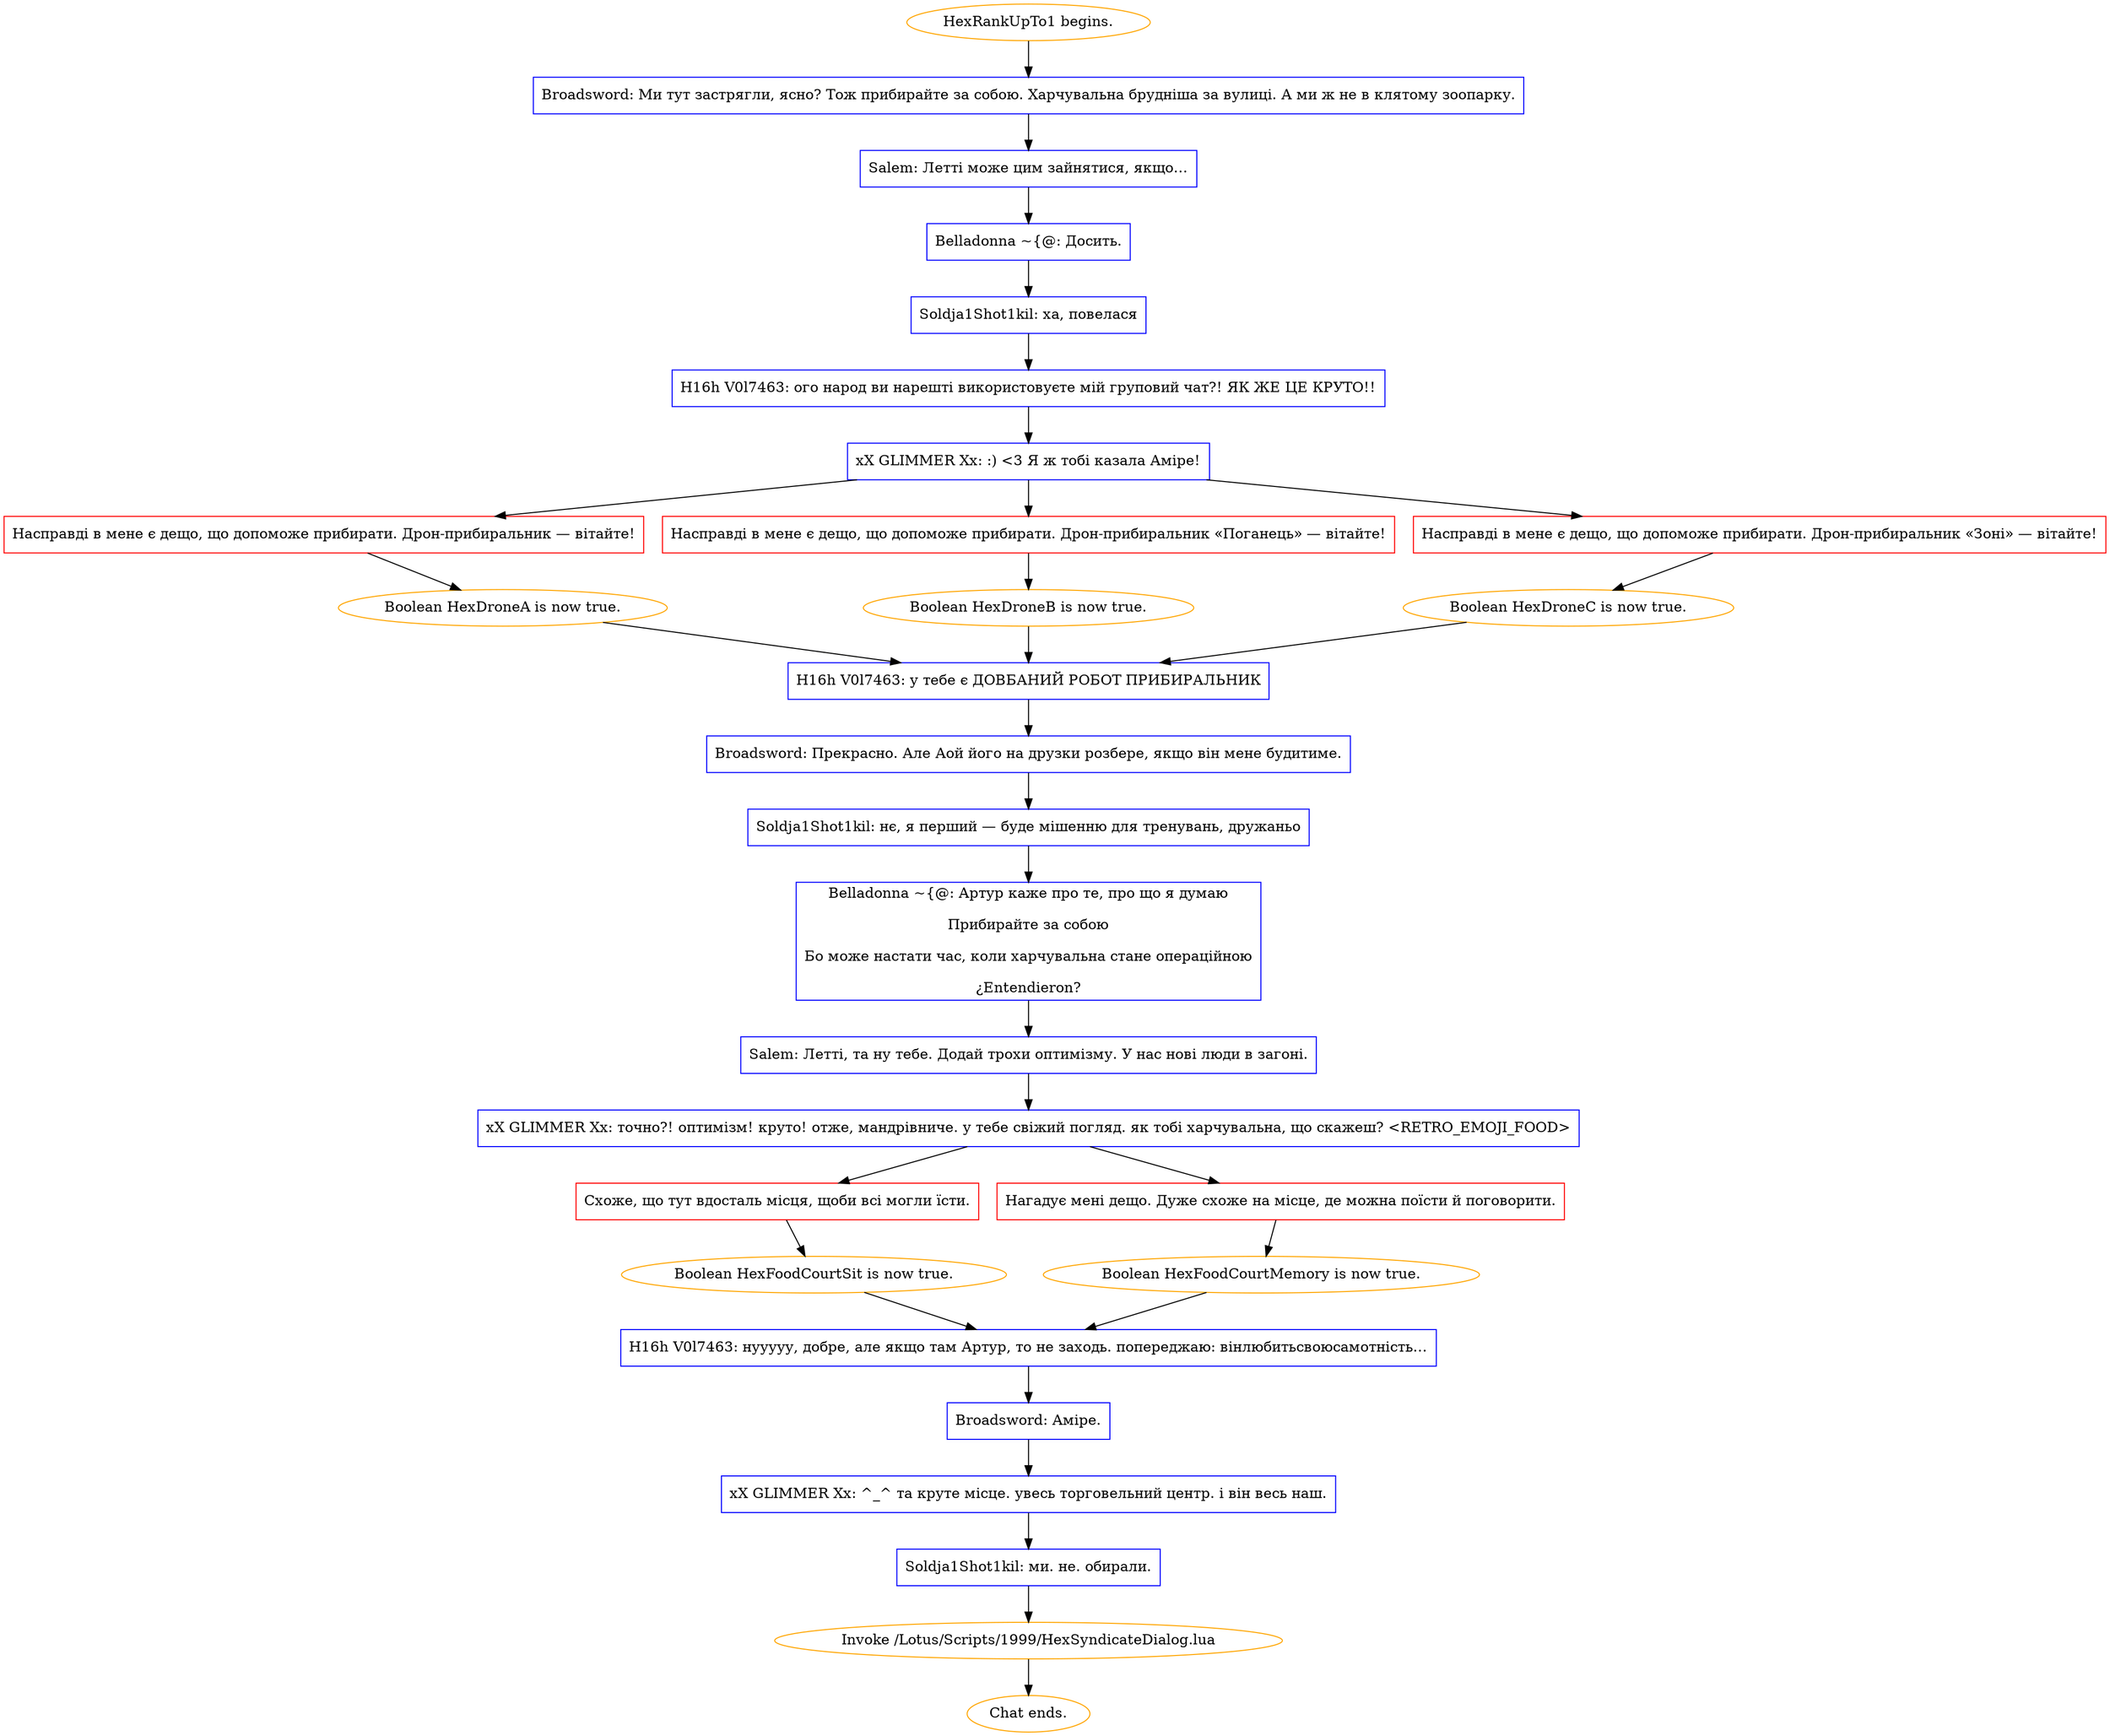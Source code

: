 digraph {
	"HexRankUpTo1 begins." [color=orange];
		"HexRankUpTo1 begins." -> j4103179291;
	j4103179291 [label="Broadsword: Ми тут застрягли, ясно? Тож прибирайте за собою. Харчувальна брудніша за вулиці. А ми ж не в клятому зоопарку.",shape=box,color=blue];
		j4103179291 -> j1993551709;
	j1993551709 [label="Salem: Летті може цим зайнятися, якщо…",shape=box,color=blue];
		j1993551709 -> j1148135639;
	j1148135639 [label="Belladonna ~{@: Досить.",shape=box,color=blue];
		j1148135639 -> j625548232;
	j625548232 [label="Soldja1Shot1kil: ха, повелася",shape=box,color=blue];
		j625548232 -> j239025723;
	j239025723 [label="H16h V0l7463: ого народ ви нарешті використовуєте мій груповий чат?! ЯК ЖЕ ЦЕ КРУТО!!",shape=box,color=blue];
		j239025723 -> j1774510722;
	j1774510722 [label="xX GLIMMER Xx: :) <3 Я ж тобі казала Аміре!",shape=box,color=blue];
		j1774510722 -> j2947561336;
		j1774510722 -> j899953646;
		j1774510722 -> j185282299;
	j2947561336 [label="Насправді в мене є дещо, що допоможе прибирати. Дрон-прибиральник — вітайте!",shape=box,color=red];
		j2947561336 -> j2129817404;
	j899953646 [label="Насправді в мене є дещо, що допоможе прибирати. Дрон-прибиральник «Поганець» — вітайте!",shape=box,color=red];
		j899953646 -> j165222752;
	j185282299 [label="Насправді в мене є дещо, що допоможе прибирати. Дрон-прибиральник «Зоні» — вітайте!",shape=box,color=red];
		j185282299 -> j1364835235;
	j2129817404 [label="Boolean HexDroneA is now true.",color=orange];
		j2129817404 -> j3618461928;
	j165222752 [label="Boolean HexDroneB is now true.",color=orange];
		j165222752 -> j3618461928;
	j1364835235 [label="Boolean HexDroneC is now true.",color=orange];
		j1364835235 -> j3618461928;
	j3618461928 [label="H16h V0l7463: у тебе є ДОВБАНИЙ РОБОТ ПРИБИРАЛЬНИК",shape=box,color=blue];
		j3618461928 -> j329681320;
	j329681320 [label="Broadsword: Прекрасно. Але Аой його на друзки розбере, якщо він мене будитиме.",shape=box,color=blue];
		j329681320 -> j167099597;
	j167099597 [label="Soldja1Shot1kil: нє, я перший — буде мішенню для тренувань, дружаньо",shape=box,color=blue];
		j167099597 -> j3434112719;
	j3434112719 [label="Belladonna ~{@: Артур каже про те, про що я думаю
Прибирайте за собою
Бо може настати час, коли харчувальна стане операційною
¿Entendieron?",shape=box,color=blue];
		j3434112719 -> j3882213021;
	j3882213021 [label="Salem: Летті, та ну тебе. Додай трохи оптимізму. У нас нові люди в загоні.",shape=box,color=blue];
		j3882213021 -> j2144559452;
	j2144559452 [label="xX GLIMMER Xx: точно?! оптимізм! круто! отже, мандрівниче. у тебе свіжий погляд. як тобі харчувальна, що скажеш? <RETRO_EMOJI_FOOD>",shape=box,color=blue];
		j2144559452 -> j116088152;
		j2144559452 -> j232679102;
	j116088152 [label="Схоже, що тут вдосталь місця, щоби всі могли їсти.",shape=box,color=red];
		j116088152 -> j1391770413;
	j232679102 [label="Нагадує мені дещо. Дуже схоже на місце, де можна поїсти й поговорити.",shape=box,color=red];
		j232679102 -> j1709914622;
	j1391770413 [label="Boolean HexFoodCourtSit is now true.",color=orange];
		j1391770413 -> j810545159;
	j1709914622 [label="Boolean HexFoodCourtMemory is now true.",color=orange];
		j1709914622 -> j810545159;
	j810545159 [label="H16h V0l7463: нууууу, добре, але якщо там Артур, то не заходь. попереджаю: вінлюбитьсвоюсамотність…",shape=box,color=blue];
		j810545159 -> j3678062036;
	j3678062036 [label="Broadsword: Аміре.",shape=box,color=blue];
		j3678062036 -> j3736527790;
	j3736527790 [label="xX GLIMMER Xx: ^_^ та круте місце. увесь торговельний центр. і він весь наш.",shape=box,color=blue];
		j3736527790 -> j4288420091;
	j4288420091 [label="Soldja1Shot1kil: ми. не. обирали.",shape=box,color=blue];
		j4288420091 -> j2375408662;
	j2375408662 [label="Invoke /Lotus/Scripts/1999/HexSyndicateDialog.lua",color=orange];
		j2375408662 -> "Chat ends.";
	"Chat ends." [color=orange];
}